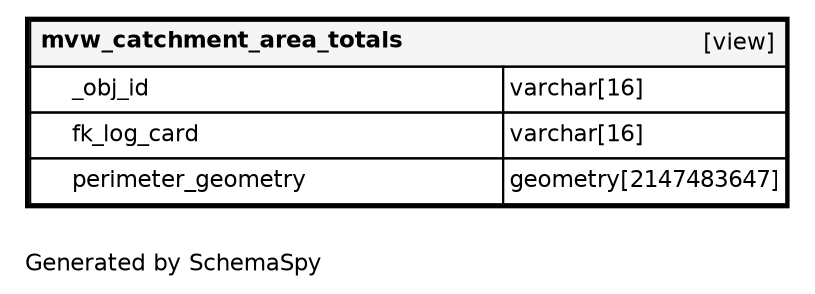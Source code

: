 digraph "oneDegreeRelationshipsDiagram" {
  graph [    rankdir="RL"    bgcolor="#ffffff"    label="\nGenerated by SchemaSpy"    labeljust="l"    nodesep="0.18"    ranksep="0.46"    fontname="Helvetica"    fontsize="11"    packmode="graph"  ];  node [    fontname="Helvetica"    fontsize="11"    shape="plaintext"  ];  edge [    arrowsize="0.8"  ];
  "mvw_catchment_area_totals" [
   label=<
    <TABLE BORDER="2" CELLBORDER="1" CELLSPACING="0" BGCOLOR="#ffffff">
      <TR><TD COLSPAN="4"  BGCOLOR="#f5f5f5"><TABLE BORDER="0" CELLSPACING="0"><TR><TD ALIGN="LEFT" FIXEDSIZE="TRUE" WIDTH="206" HEIGHT="16"><B>mvw_catchment_area_totals</B></TD><TD ALIGN="RIGHT">[view]</TD></TR></TABLE></TD></TR>
      <TR><TD PORT="_obj_id" COLSPAN="2" ALIGN="LEFT"><TABLE BORDER="0" CELLSPACING="0" ALIGN="LEFT"><TR ALIGN="LEFT"><TD ALIGN="LEFT" FIXEDSIZE="TRUE" WIDTH="15" HEIGHT="16"></TD><TD ALIGN="LEFT" FIXEDSIZE="TRUE" WIDTH="206" HEIGHT="16">_obj_id</TD></TR></TABLE></TD><TD PORT="_obj_id.type" ALIGN="LEFT">varchar[16]</TD></TR>
      <TR><TD PORT="fk_log_card" COLSPAN="2" ALIGN="LEFT"><TABLE BORDER="0" CELLSPACING="0" ALIGN="LEFT"><TR ALIGN="LEFT"><TD ALIGN="LEFT" FIXEDSIZE="TRUE" WIDTH="15" HEIGHT="16"></TD><TD ALIGN="LEFT" FIXEDSIZE="TRUE" WIDTH="206" HEIGHT="16">fk_log_card</TD></TR></TABLE></TD><TD PORT="fk_log_card.type" ALIGN="LEFT">varchar[16]</TD></TR>
      <TR><TD PORT="perimeter_geometry" COLSPAN="2" ALIGN="LEFT"><TABLE BORDER="0" CELLSPACING="0" ALIGN="LEFT"><TR ALIGN="LEFT"><TD ALIGN="LEFT" FIXEDSIZE="TRUE" WIDTH="15" HEIGHT="16"></TD><TD ALIGN="LEFT" FIXEDSIZE="TRUE" WIDTH="206" HEIGHT="16">perimeter_geometry</TD></TR></TABLE></TD><TD PORT="perimeter_geometry.type" ALIGN="LEFT">geometry[2147483647]</TD></TR>
    </TABLE>>
    URL="../../tables/mvw_catchment_area_totals.html"
    target="_top"
    tooltip="mvw_catchment_area_totals"
  ];
}
